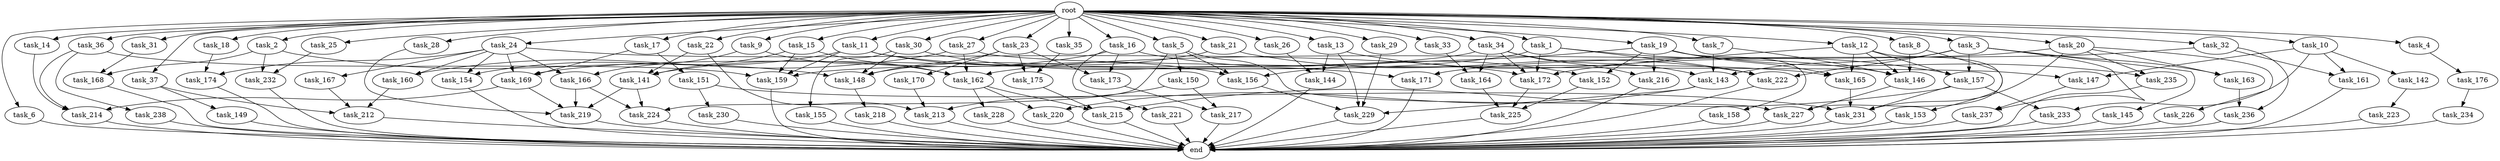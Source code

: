 digraph G {
  root [size="0.000000"];
  task_1 [size="2.048000"];
  task_2 [size="2.048000"];
  task_3 [size="2.048000"];
  task_4 [size="2.048000"];
  task_5 [size="2.048000"];
  task_6 [size="2.048000"];
  task_7 [size="2.048000"];
  task_8 [size="2.048000"];
  task_9 [size="2.048000"];
  task_10 [size="2.048000"];
  task_11 [size="2.048000"];
  task_12 [size="2.048000"];
  task_13 [size="2.048000"];
  task_14 [size="2.048000"];
  task_15 [size="2.048000"];
  task_16 [size="2.048000"];
  task_17 [size="2.048000"];
  task_18 [size="2.048000"];
  task_19 [size="2.048000"];
  task_20 [size="2.048000"];
  task_21 [size="2.048000"];
  task_22 [size="2.048000"];
  task_23 [size="2.048000"];
  task_24 [size="2.048000"];
  task_25 [size="2.048000"];
  task_26 [size="2.048000"];
  task_27 [size="2.048000"];
  task_28 [size="2.048000"];
  task_29 [size="2.048000"];
  task_30 [size="2.048000"];
  task_31 [size="2.048000"];
  task_32 [size="2.048000"];
  task_33 [size="2.048000"];
  task_34 [size="2.048000"];
  task_35 [size="2.048000"];
  task_36 [size="2.048000"];
  task_37 [size="2.048000"];
  task_141 [size="1992864825.344000"];
  task_142 [size="429496729.600000"];
  task_143 [size="3264175144.960000"];
  task_144 [size="1460288880.640000"];
  task_145 [size="1717986918.400000"];
  task_146 [size="1271310319.616000"];
  task_147 [size="1529008357.376000"];
  task_148 [size="2439541424.128000"];
  task_149 [size="618475290.624000"];
  task_150 [size="841813590.016000"];
  task_151 [size="1717986918.400000"];
  task_152 [size="1168231104.512000"];
  task_153 [size="618475290.624000"];
  task_154 [size="429496729.600000"];
  task_155 [size="618475290.624000"];
  task_156 [size="1185410973.696000"];
  task_157 [size="2611340115.968000"];
  task_158 [size="68719476.736000"];
  task_159 [size="3040836845.568000"];
  task_160 [size="1254130450.432000"];
  task_161 [size="1821066133.504000"];
  task_162 [size="2748779069.440000"];
  task_163 [size="1992864825.344000"];
  task_164 [size="2010044694.528000"];
  task_165 [size="962072674.304000"];
  task_166 [size="1254130450.432000"];
  task_167 [size="154618822.656000"];
  task_168 [size="773094113.280000"];
  task_169 [size="2147483648.000000"];
  task_170 [size="274877906.944000"];
  task_171 [size="2010044694.528000"];
  task_172 [size="2439541424.128000"];
  task_173 [size="1374389534.720000"];
  task_174 [size="223338299.392000"];
  task_175 [size="429496729.600000"];
  task_176 [size="154618822.656000"];
  task_212 [size="1202590842.880000"];
  task_213 [size="1614907703.296000"];
  task_214 [size="1992864825.344000"];
  task_215 [size="1185410973.696000"];
  task_216 [size="1460288880.640000"];
  task_217 [size="773094113.280000"];
  task_218 [size="274877906.944000"];
  task_219 [size="2284922601.472000"];
  task_220 [size="910533066.752000"];
  task_221 [size="1099511627.776000"];
  task_222 [size="3384434229.248000"];
  task_223 [size="841813590.016000"];
  task_224 [size="2783138807.808000"];
  task_225 [size="2061584302.080000"];
  task_226 [size="274877906.944000"];
  task_227 [size="1700807049.216000"];
  task_228 [size="68719476.736000"];
  task_229 [size="2903397892.096000"];
  task_230 [size="618475290.624000"];
  task_231 [size="1889785610.240000"];
  task_232 [size="429496729.600000"];
  task_233 [size="1271310319.616000"];
  task_234 [size="154618822.656000"];
  task_235 [size="343597383.680000"];
  task_236 [size="2491081031.680000"];
  task_237 [size="1786706395.136000"];
  task_238 [size="1099511627.776000"];
  end [size="0.000000"];

  root -> task_1 [size="1.000000"];
  root -> task_2 [size="1.000000"];
  root -> task_3 [size="1.000000"];
  root -> task_4 [size="1.000000"];
  root -> task_5 [size="1.000000"];
  root -> task_6 [size="1.000000"];
  root -> task_7 [size="1.000000"];
  root -> task_8 [size="1.000000"];
  root -> task_9 [size="1.000000"];
  root -> task_10 [size="1.000000"];
  root -> task_11 [size="1.000000"];
  root -> task_12 [size="1.000000"];
  root -> task_13 [size="1.000000"];
  root -> task_14 [size="1.000000"];
  root -> task_15 [size="1.000000"];
  root -> task_16 [size="1.000000"];
  root -> task_17 [size="1.000000"];
  root -> task_18 [size="1.000000"];
  root -> task_19 [size="1.000000"];
  root -> task_20 [size="1.000000"];
  root -> task_21 [size="1.000000"];
  root -> task_22 [size="1.000000"];
  root -> task_23 [size="1.000000"];
  root -> task_24 [size="1.000000"];
  root -> task_25 [size="1.000000"];
  root -> task_26 [size="1.000000"];
  root -> task_27 [size="1.000000"];
  root -> task_28 [size="1.000000"];
  root -> task_29 [size="1.000000"];
  root -> task_30 [size="1.000000"];
  root -> task_31 [size="1.000000"];
  root -> task_32 [size="1.000000"];
  root -> task_33 [size="1.000000"];
  root -> task_34 [size="1.000000"];
  root -> task_35 [size="1.000000"];
  root -> task_36 [size="1.000000"];
  root -> task_37 [size="1.000000"];
  task_1 -> task_157 [size="134217728.000000"];
  task_1 -> task_169 [size="134217728.000000"];
  task_1 -> task_172 [size="134217728.000000"];
  task_1 -> task_222 [size="134217728.000000"];
  task_2 -> task_148 [size="75497472.000000"];
  task_2 -> task_168 [size="75497472.000000"];
  task_2 -> task_232 [size="75497472.000000"];
  task_3 -> task_143 [size="838860800.000000"];
  task_3 -> task_145 [size="838860800.000000"];
  task_3 -> task_157 [size="838860800.000000"];
  task_3 -> task_163 [size="838860800.000000"];
  task_3 -> task_222 [size="838860800.000000"];
  task_3 -> task_237 [size="838860800.000000"];
  task_4 -> task_176 [size="75497472.000000"];
  task_5 -> task_150 [size="411041792.000000"];
  task_5 -> task_156 [size="411041792.000000"];
  task_5 -> task_224 [size="411041792.000000"];
  task_5 -> task_227 [size="411041792.000000"];
  task_6 -> end [size="1.000000"];
  task_7 -> task_143 [size="75497472.000000"];
  task_7 -> task_146 [size="75497472.000000"];
  task_8 -> task_146 [size="209715200.000000"];
  task_8 -> task_227 [size="209715200.000000"];
  task_9 -> task_162 [size="536870912.000000"];
  task_9 -> task_166 [size="536870912.000000"];
  task_10 -> task_142 [size="209715200.000000"];
  task_10 -> task_147 [size="209715200.000000"];
  task_10 -> task_161 [size="209715200.000000"];
  task_10 -> task_233 [size="209715200.000000"];
  task_11 -> task_154 [size="134217728.000000"];
  task_11 -> task_156 [size="134217728.000000"];
  task_11 -> task_159 [size="134217728.000000"];
  task_11 -> task_165 [size="134217728.000000"];
  task_12 -> task_146 [size="301989888.000000"];
  task_12 -> task_153 [size="301989888.000000"];
  task_12 -> task_157 [size="301989888.000000"];
  task_12 -> task_165 [size="301989888.000000"];
  task_12 -> task_172 [size="301989888.000000"];
  task_13 -> task_144 [size="33554432.000000"];
  task_13 -> task_146 [size="33554432.000000"];
  task_13 -> task_229 [size="33554432.000000"];
  task_14 -> task_214 [size="301989888.000000"];
  task_15 -> task_141 [size="134217728.000000"];
  task_15 -> task_159 [size="134217728.000000"];
  task_15 -> task_162 [size="134217728.000000"];
  task_16 -> task_141 [size="536870912.000000"];
  task_16 -> task_152 [size="536870912.000000"];
  task_16 -> task_173 [size="536870912.000000"];
  task_16 -> task_221 [size="536870912.000000"];
  task_17 -> task_151 [size="838860800.000000"];
  task_17 -> task_169 [size="838860800.000000"];
  task_18 -> task_174 [size="33554432.000000"];
  task_19 -> task_152 [size="33554432.000000"];
  task_19 -> task_156 [size="33554432.000000"];
  task_19 -> task_158 [size="33554432.000000"];
  task_19 -> task_165 [size="33554432.000000"];
  task_19 -> task_216 [size="33554432.000000"];
  task_19 -> task_235 [size="33554432.000000"];
  task_20 -> task_162 [size="134217728.000000"];
  task_20 -> task_163 [size="134217728.000000"];
  task_20 -> task_226 [size="134217728.000000"];
  task_20 -> task_231 [size="134217728.000000"];
  task_20 -> task_235 [size="134217728.000000"];
  task_21 -> task_148 [size="679477248.000000"];
  task_21 -> task_222 [size="679477248.000000"];
  task_22 -> task_141 [size="301989888.000000"];
  task_22 -> task_213 [size="301989888.000000"];
  task_23 -> task_148 [size="134217728.000000"];
  task_23 -> task_170 [size="134217728.000000"];
  task_23 -> task_173 [size="134217728.000000"];
  task_23 -> task_175 [size="134217728.000000"];
  task_24 -> task_154 [size="75497472.000000"];
  task_24 -> task_160 [size="75497472.000000"];
  task_24 -> task_166 [size="75497472.000000"];
  task_24 -> task_167 [size="75497472.000000"];
  task_24 -> task_169 [size="75497472.000000"];
  task_24 -> task_172 [size="75497472.000000"];
  task_24 -> task_174 [size="75497472.000000"];
  task_25 -> task_232 [size="134217728.000000"];
  task_26 -> task_144 [size="679477248.000000"];
  task_27 -> task_147 [size="536870912.000000"];
  task_27 -> task_160 [size="536870912.000000"];
  task_27 -> task_162 [size="536870912.000000"];
  task_28 -> task_219 [size="33554432.000000"];
  task_29 -> task_229 [size="838860800.000000"];
  task_30 -> task_148 [size="301989888.000000"];
  task_30 -> task_155 [size="301989888.000000"];
  task_30 -> task_171 [size="301989888.000000"];
  task_31 -> task_168 [size="301989888.000000"];
  task_32 -> task_161 [size="679477248.000000"];
  task_32 -> task_171 [size="679477248.000000"];
  task_32 -> task_236 [size="679477248.000000"];
  task_33 -> task_164 [size="301989888.000000"];
  task_34 -> task_143 [size="679477248.000000"];
  task_34 -> task_159 [size="679477248.000000"];
  task_34 -> task_164 [size="679477248.000000"];
  task_34 -> task_172 [size="679477248.000000"];
  task_34 -> task_216 [size="679477248.000000"];
  task_35 -> task_175 [size="75497472.000000"];
  task_36 -> task_159 [size="536870912.000000"];
  task_36 -> task_214 [size="536870912.000000"];
  task_36 -> task_238 [size="536870912.000000"];
  task_37 -> task_149 [size="301989888.000000"];
  task_37 -> task_212 [size="301989888.000000"];
  task_141 -> task_219 [size="536870912.000000"];
  task_141 -> task_224 [size="536870912.000000"];
  task_142 -> task_223 [size="411041792.000000"];
  task_143 -> task_220 [size="411041792.000000"];
  task_143 -> task_229 [size="411041792.000000"];
  task_144 -> end [size="1.000000"];
  task_145 -> end [size="1.000000"];
  task_146 -> task_227 [size="209715200.000000"];
  task_147 -> task_237 [size="33554432.000000"];
  task_148 -> task_218 [size="134217728.000000"];
  task_149 -> end [size="1.000000"];
  task_150 -> task_213 [size="75497472.000000"];
  task_150 -> task_217 [size="75497472.000000"];
  task_151 -> task_230 [size="301989888.000000"];
  task_151 -> task_231 [size="301989888.000000"];
  task_152 -> task_225 [size="838860800.000000"];
  task_153 -> end [size="1.000000"];
  task_154 -> end [size="1.000000"];
  task_155 -> end [size="1.000000"];
  task_156 -> task_229 [size="134217728.000000"];
  task_157 -> task_215 [size="411041792.000000"];
  task_157 -> task_231 [size="411041792.000000"];
  task_157 -> task_233 [size="411041792.000000"];
  task_158 -> end [size="1.000000"];
  task_159 -> end [size="1.000000"];
  task_160 -> task_212 [size="209715200.000000"];
  task_161 -> end [size="1.000000"];
  task_162 -> task_215 [size="33554432.000000"];
  task_162 -> task_220 [size="33554432.000000"];
  task_162 -> task_228 [size="33554432.000000"];
  task_163 -> task_236 [size="536870912.000000"];
  task_164 -> task_225 [size="33554432.000000"];
  task_165 -> task_231 [size="75497472.000000"];
  task_166 -> task_219 [size="411041792.000000"];
  task_166 -> task_224 [size="411041792.000000"];
  task_167 -> task_212 [size="75497472.000000"];
  task_168 -> end [size="1.000000"];
  task_169 -> task_214 [size="134217728.000000"];
  task_169 -> task_219 [size="134217728.000000"];
  task_170 -> task_213 [size="411041792.000000"];
  task_171 -> end [size="1.000000"];
  task_172 -> task_225 [size="134217728.000000"];
  task_173 -> task_217 [size="301989888.000000"];
  task_174 -> end [size="1.000000"];
  task_175 -> task_215 [size="134217728.000000"];
  task_176 -> task_234 [size="75497472.000000"];
  task_212 -> end [size="1.000000"];
  task_213 -> end [size="1.000000"];
  task_214 -> end [size="1.000000"];
  task_215 -> end [size="1.000000"];
  task_216 -> end [size="1.000000"];
  task_217 -> end [size="1.000000"];
  task_218 -> end [size="1.000000"];
  task_219 -> end [size="1.000000"];
  task_220 -> end [size="1.000000"];
  task_221 -> end [size="1.000000"];
  task_222 -> end [size="1.000000"];
  task_223 -> end [size="1.000000"];
  task_224 -> end [size="1.000000"];
  task_225 -> end [size="1.000000"];
  task_226 -> end [size="1.000000"];
  task_227 -> end [size="1.000000"];
  task_228 -> end [size="1.000000"];
  task_229 -> end [size="1.000000"];
  task_230 -> end [size="1.000000"];
  task_231 -> end [size="1.000000"];
  task_232 -> end [size="1.000000"];
  task_233 -> end [size="1.000000"];
  task_234 -> end [size="1.000000"];
  task_235 -> end [size="1.000000"];
  task_236 -> end [size="1.000000"];
  task_237 -> end [size="1.000000"];
  task_238 -> end [size="1.000000"];
}
